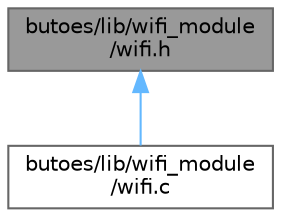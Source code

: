 digraph "butoes/lib/wifi_module/wifi.h"
{
 // LATEX_PDF_SIZE
  bgcolor="transparent";
  edge [fontname=Helvetica,fontsize=10,labelfontname=Helvetica,labelfontsize=10];
  node [fontname=Helvetica,fontsize=10,shape=box,height=0.2,width=0.4];
  Node1 [id="Node000001",label="butoes/lib/wifi_module\l/wifi.h",height=0.2,width=0.4,color="gray40", fillcolor="grey60", style="filled", fontcolor="black",tooltip="Interface do módulo Wi-Fi."];
  Node1 -> Node2 [id="edge1_Node000001_Node000002",dir="back",color="steelblue1",style="solid",tooltip=" "];
  Node2 [id="Node000002",label="butoes/lib/wifi_module\l/wifi.c",height=0.2,width=0.4,color="grey40", fillcolor="white", style="filled",URL="$d9/d37/butoes_2lib_2wifi__module_2wifi_8c.html",tooltip="Implementação do módulo Wi-Fi."];
}
